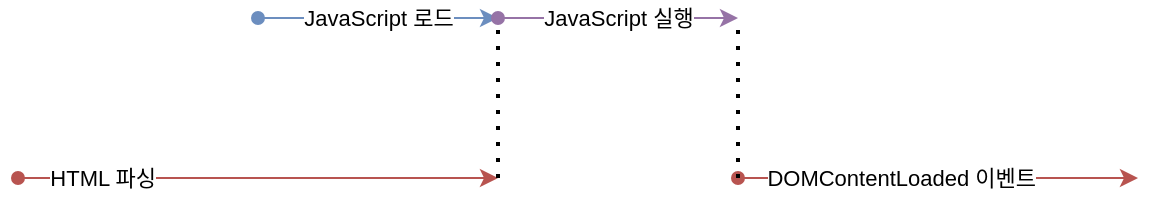 <mxfile version="18.0.6" type="device"><diagram id="ci8lUG_KjHxnSP3YueYW" name="페이지-1"><mxGraphModel dx="1102" dy="865" grid="1" gridSize="10" guides="1" tooltips="1" connect="1" arrows="1" fold="1" page="1" pageScale="1" pageWidth="827" pageHeight="1169" math="0" shadow="0"><root><mxCell id="0"/><mxCell id="1" parent="0"/><mxCell id="cmVM8Jt3kdwYKDxPNvX3-1" value="HTML 파싱" style="endArrow=classic;html=1;rounded=0;align=right;startArrow=oval;startFill=1;fillColor=#f8cecc;strokeColor=#b85450;" edge="1" parent="1"><mxGeometry x="-0.417" width="50" height="50" relative="1" as="geometry"><mxPoint x="134" y="400" as="sourcePoint"/><mxPoint x="374" y="400" as="targetPoint"/><mxPoint as="offset"/></mxGeometry></mxCell><mxCell id="cmVM8Jt3kdwYKDxPNvX3-2" value="JavaScript 로드" style="endArrow=classic;html=1;rounded=0;startArrow=oval;startFill=1;fillColor=#dae8fc;strokeColor=#6c8ebf;" edge="1" parent="1"><mxGeometry width="50" height="50" relative="1" as="geometry"><mxPoint x="254" y="320" as="sourcePoint"/><mxPoint x="374" y="320" as="targetPoint"/></mxGeometry></mxCell><mxCell id="cmVM8Jt3kdwYKDxPNvX3-3" value="JavaScript 실행" style="endArrow=classic;html=1;rounded=0;startArrow=oval;startFill=1;fillColor=#e1d5e7;strokeColor=#9673a6;" edge="1" parent="1"><mxGeometry width="50" height="50" relative="1" as="geometry"><mxPoint x="374" y="320" as="sourcePoint"/><mxPoint x="494" y="320" as="targetPoint"/></mxGeometry></mxCell><mxCell id="cmVM8Jt3kdwYKDxPNvX3-4" value="DOMContentLoaded 이벤트" style="endArrow=classic;html=1;rounded=0;align=right;startArrow=oval;startFill=1;fillColor=#f8cecc;strokeColor=#b85450;" edge="1" parent="1"><mxGeometry x="0.5" width="50" height="50" relative="1" as="geometry"><mxPoint x="494" y="400" as="sourcePoint"/><mxPoint x="694" y="400" as="targetPoint"/><mxPoint as="offset"/></mxGeometry></mxCell><mxCell id="cmVM8Jt3kdwYKDxPNvX3-5" value="" style="endArrow=none;dashed=1;html=1;dashPattern=1 3;strokeWidth=2;rounded=0;" edge="1" parent="1"><mxGeometry width="50" height="50" relative="1" as="geometry"><mxPoint x="374" y="400" as="sourcePoint"/><mxPoint x="374" y="320" as="targetPoint"/></mxGeometry></mxCell><mxCell id="cmVM8Jt3kdwYKDxPNvX3-6" value="" style="endArrow=none;dashed=1;html=1;dashPattern=1 3;strokeWidth=2;rounded=0;startArrow=none;startFill=0;" edge="1" parent="1"><mxGeometry width="50" height="50" relative="1" as="geometry"><mxPoint x="494" y="400" as="sourcePoint"/><mxPoint x="494" y="320" as="targetPoint"/></mxGeometry></mxCell></root></mxGraphModel></diagram></mxfile>